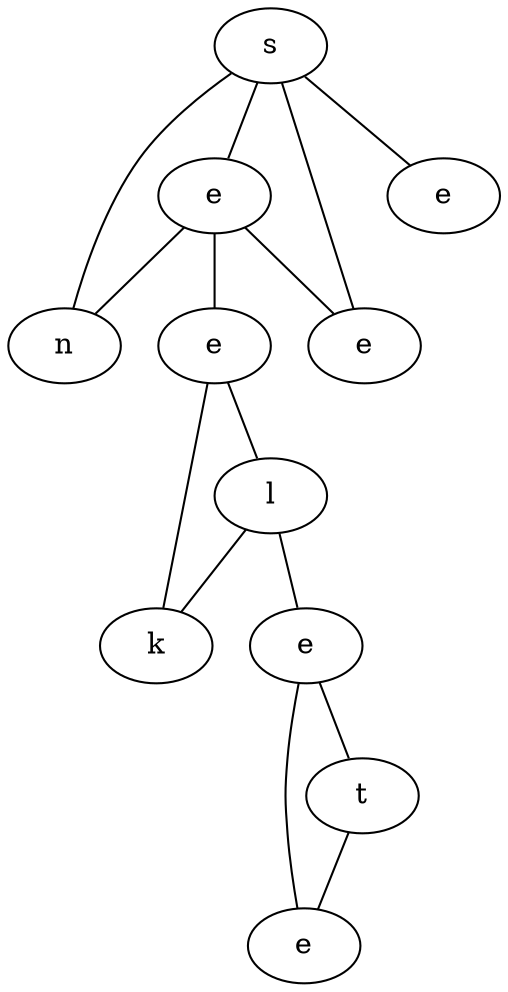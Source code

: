 graph {
ZKIs[label="s"]
lMvF[label="e"]
Cqed[label="e"]
guAL[label="n"]
RURE[label="e"]
HIjk[label="e"]
gtrf[label="l"]
oHdZ[label="k"]
kMse[label="e"]
PquH[label="t"]
gRyV[label="e"]
ZKIs -- lMvF
ZKIs -- Cqed
ZKIs -- guAL
ZKIs -- RURE
lMvF -- HIjk
lMvF -- guAL
lMvF -- RURE
HIjk -- gtrf
HIjk -- oHdZ
gtrf -- oHdZ
gtrf -- kMse
kMse -- PquH
kMse -- gRyV
PquH -- gRyV
}